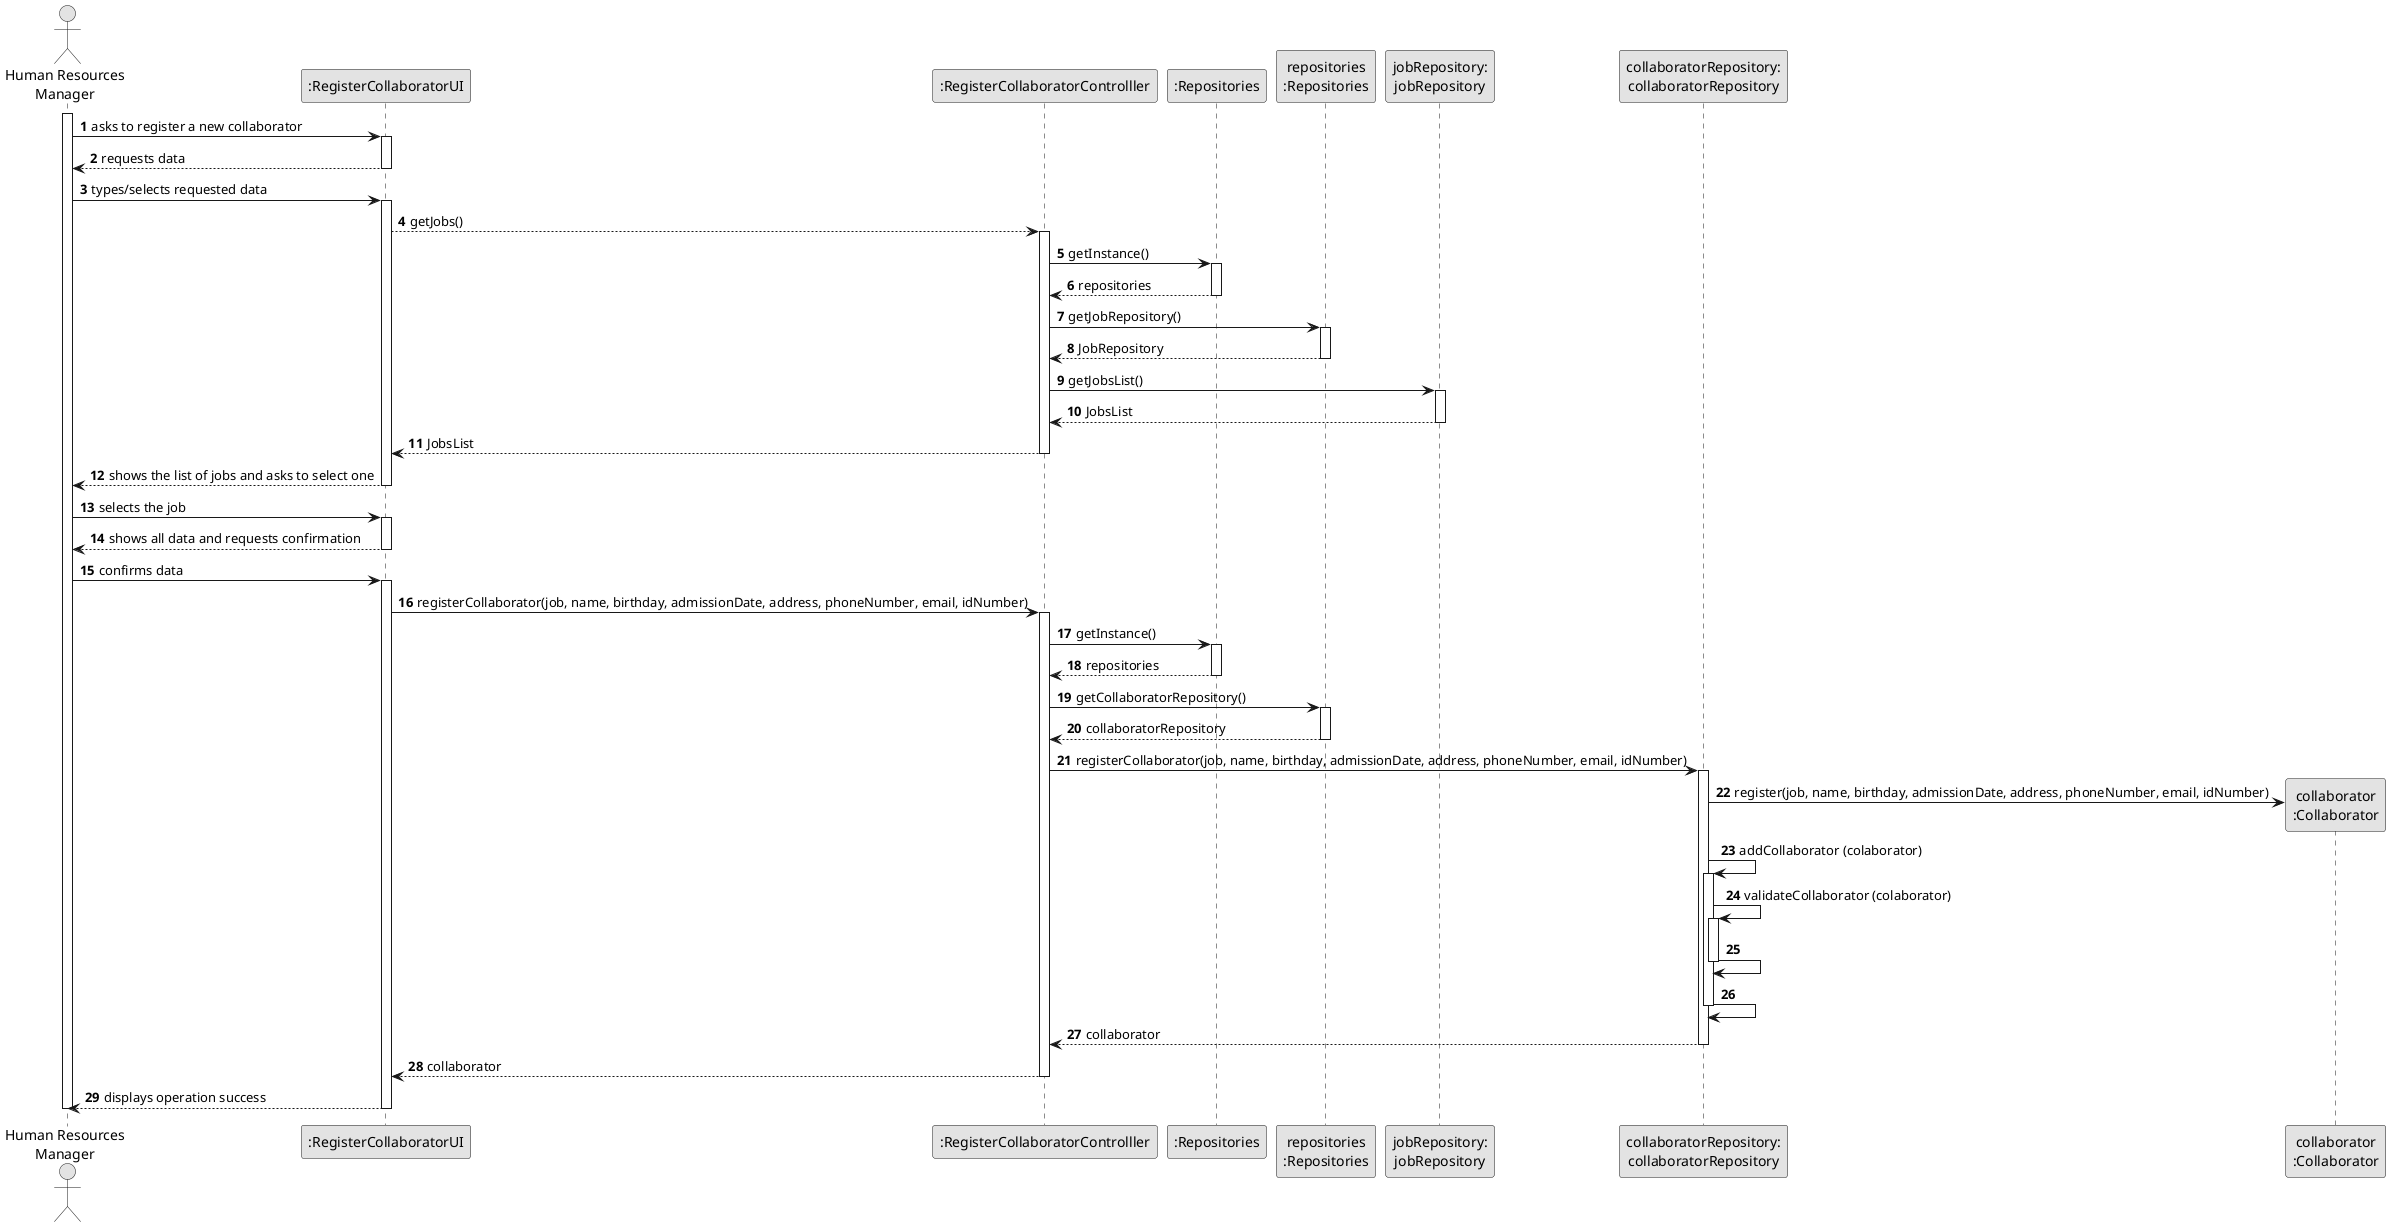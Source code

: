 @startuml
skinparam monochrome true
skinparam packageStyle rectangle
skinparam shadowing false

autonumber

'hide footbox
actor "Human Resources\nManager" as HRM
participant ":RegisterCollaboratorUI" as UI
participant ":RegisterCollaboratorControlller" as CTRL
participant ":Repositories" as REP
participant "repositories\n:Repositories" as REPS
participant "jobRepository:\njobRepository" as jobRepository
participant "collaboratorRepository:\ncollaboratorRepository" as collaboratorRepository
participant "collaborator\n:Collaborator" as COLLABORATOR

activate HRM

    HRM -> UI : asks to register a new collaborator
    activate UI

    UI --> HRM : requests data
    deactivate UI

    HRM -> UI : types/selects requested data
    activate UI

        UI --> CTRL : getJobs()
        activate CTRL

            CTRL -> REP : getInstance()
            activate REP

            REP --> CTRL: repositories
            deactivate REP

            CTRL -> REPS : getJobRepository()
            activate REPS

            REPS --> CTRL: JobRepository
            deactivate REPS

            CTRL -> jobRepository: getJobsList()
            activate jobRepository

            jobRepository --> CTRL : JobsList
            deactivate jobRepository

            CTRL --> UI : JobsList
            deactivate CTRL

    UI --> HRM : shows the list of jobs and asks to select one
    deactivate UI

    HRM -> UI : selects the job
    activate UI

    UI --> HRM : shows all data and requests confirmation
    deactivate UI

    HRM -> UI : confirms data
    activate UI

        UI -> CTRL: registerCollaborator(job, name, birthday, admissionDate, address, phoneNumber, email, idNumber)
        activate CTRL

            CTRL -> REP: getInstance()
            activate REP

            REP --> CTRL: repositories
            deactivate REP

            CTRL -> REPS: getCollaboratorRepository()
            activate REPS

            REPS --> CTRL: collaboratorRepository
            deactivate REPS

            CTRL -> collaboratorRepository: registerCollaborator(job, name, birthday, admissionDate, address, phoneNumber, email, idNumber)
            activate collaboratorRepository

                collaboratorRepository -> COLLABORATOR** : register(job, name, birthday, admissionDate, address, phoneNumber, email, idNumber)

                collaboratorRepository -> collaboratorRepository: addCollaborator (colaborator)
                activate collaboratorRepository

                collaboratorRepository -> collaboratorRepository: validateCollaborator (colaborator)
                activate collaboratorRepository

                collaboratorRepository -> collaboratorRepository
                deactivate collaboratorRepository

                collaboratorRepository -> collaboratorRepository
                deactivate collaboratorRepository

            collaboratorRepository --> CTRL: collaborator
            deactivate collaboratorRepository

        CTRL --> UI: collaborator
        deactivate CTRL

    UI --> HRM: displays operation success
    deactivate UI

deactivate HRM

@enduml